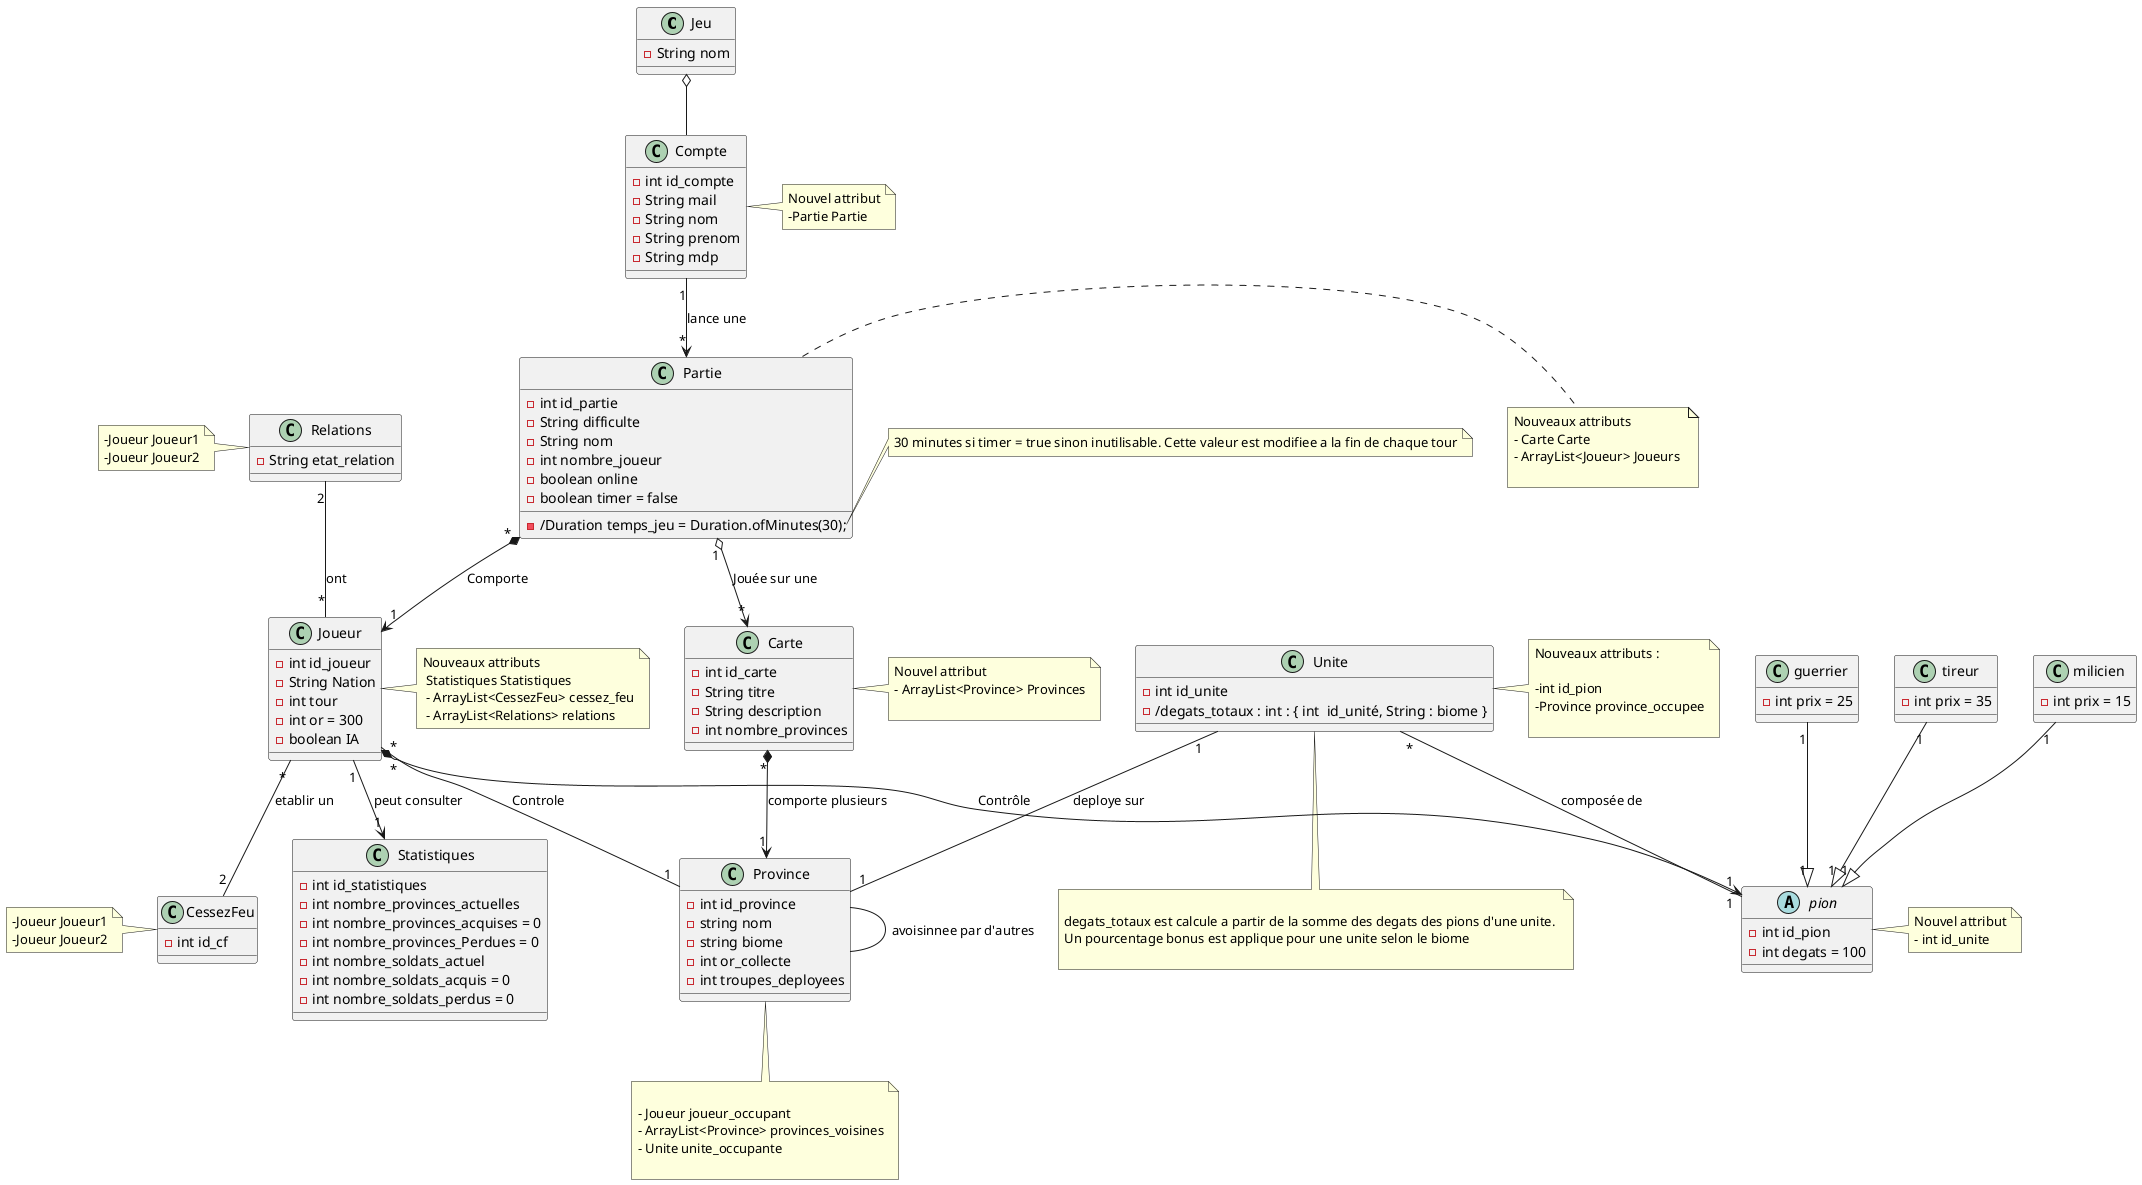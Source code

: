 @startuml


class Jeu{

- String nom

}

class Compte {
  - int id_compte
  - String mail
  - String nom
  - String prenom
  - String mdp

  
}
note right of Compte
 Nouvel attribut
 -Partie Partie
end note

 class Partie {
   - int id_partie
   - String difficulte   
   - String nom
   - int nombre_joueur
   - boolean online 
   - boolean timer = false 
   - /Duration temps_jeu = Duration.ofMinutes(30);

}


note right of Partie
Nouveaux attributs
- Carte Carte
- ArrayList<Joueur> Joueurs 
 
end note

note right of Partie::temps_jeu
30 minutes si timer = true sinon inutilisable. Cette valeur est modifiee a la fin de chaque tour
end note


class Carte {

  - int id_carte
  - String titre
  - String description
  - int nombre_provinces


  
}
note right of Carte
Nouvel attribut
- ArrayList<Province> Provinces

end note


 abstract class pion{

 - int id_pion
 - int degats = 100
}

note right of pion
Nouvel attribut
- int id_unite
end note

class guerrier{

- int prix = 25
}
class tireur{

- int prix = 35
}
class milicien{

- int prix = 15
}

class Joueur {

  - int id_joueur
  - String Nation
  - int tour
  - int or = 300
  - boolean IA

}

note right of Joueur 
Nouveaux attributs
 Statistiques Statistiques
 - ArrayList<CessezFeu> cessez_feu
 - ArrayList<Relations> relations
  end note




class Statistiques {
  - int id_statistiques
  - int nombre_provinces_actuelles
  - int nombre_provinces_acquises = 0
  - int nombre_provinces_Perdues = 0 
  - int nombre_soldats_actuel  
  - int nombre_soldats_acquis = 0
  - int nombre_soldats_perdus = 0

}
class Province {
  
  - int id_province
  - string nom 
  - string biome
  - int or_collecte
  - int troupes_deployees

}
note bottom of Province

  - Joueur joueur_occupant
  - ArrayList<Province> provinces_voisines
  - Unite unite_occupante

end note 


class Unite{

- int id_unite
- /degats_totaux : int : { int  id_unité, String : biome }

}

note bottom of Unite

degats_totaux est calcule a partir de la somme des degats des pions d'une unite. 
Un pourcentage bonus est applique pour une unite selon le biome

end note

note right of Unite
Nouveaux attributs :

-int id_pion
-Province province_occupee

end note

class CessezFeu{

- int id_cf


}


class Relations {
    - String etat_relation

}


note left of Relations 
-Joueur Joueur1
-Joueur Joueur2
end note


note left of CessezFeu 
-Joueur Joueur1
-Joueur Joueur2
end note

Relations "2" -- "*" Joueur : ont
Jeu o--Compte 
Compte "1" --> "*" Partie :  lance une
Partie "1" o--> "*" Carte:  Jouée sur une
Partie "*" *--> "1" Joueur :  Comporte
Joueur "*" *--> "1" pion :  Contrôle 
Joueur "*" -- "1" Province :  Controle 
Joueur "1" --> "1" Statistiques :  peut consulter
guerrier "1" --|> "1" pion
milicien "1" --|> "1" pion
tireur "1" --|> "1" pion
Unite "*"-- "1" pion :  composée de
Unite "1" -- "1" Province :  deploye sur 
Carte "*" *--> "1" Province :  comporte plusieurs
Province--Province: avoisinnee par d'autres
Joueur "*" -- "2"CessezFeu : etablir un
@enduml
